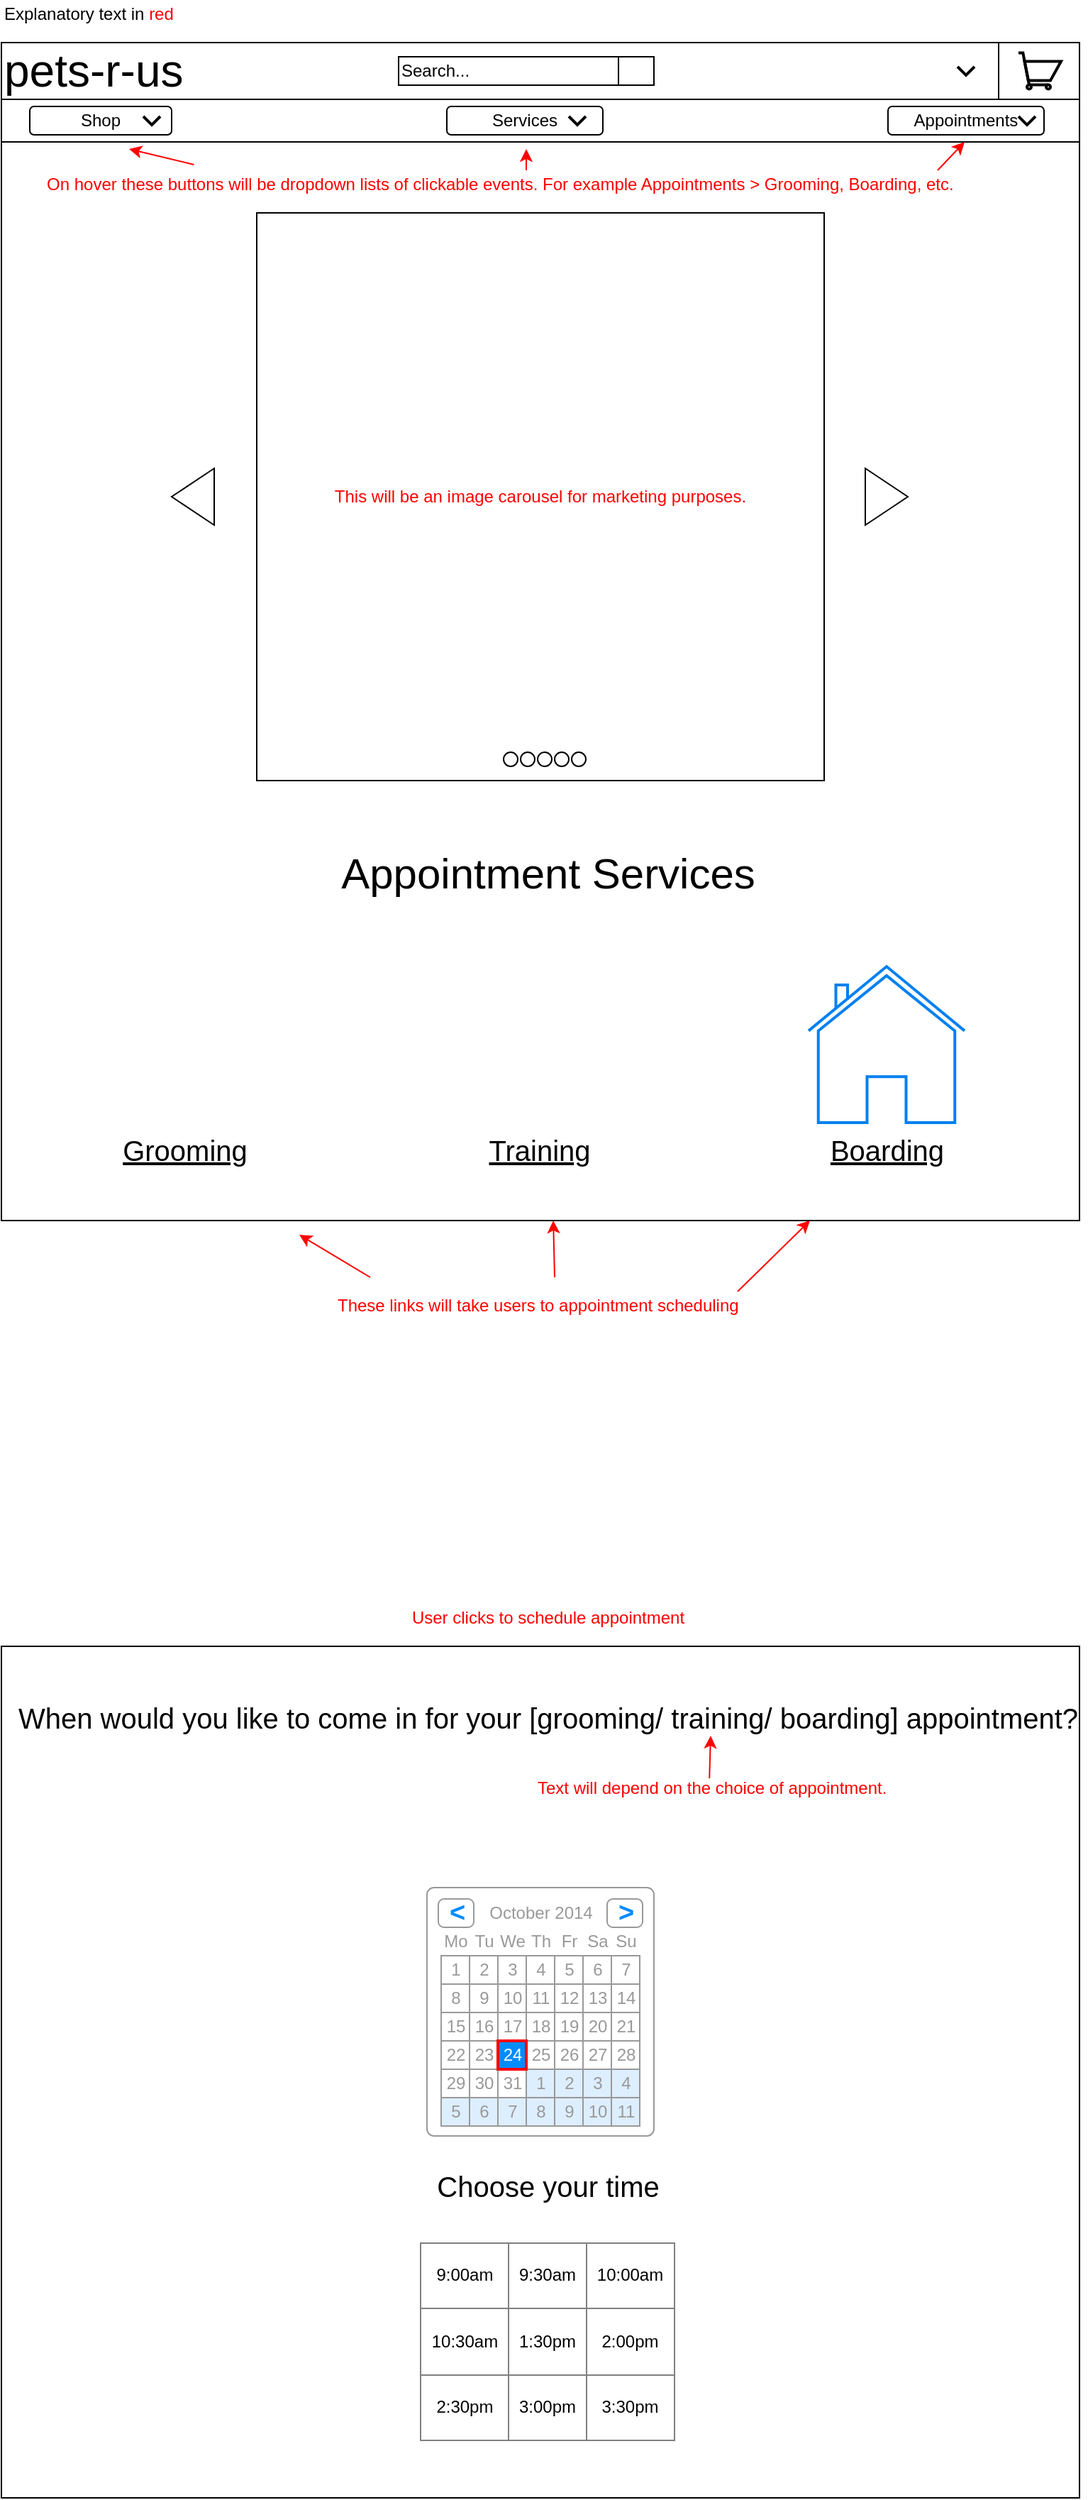 <mxfile version="13.10.0" type="github">
  <diagram id="vqAz7mFe_bX8_XPS133d" name="Page-1">
    <mxGraphModel dx="1426" dy="794" grid="1" gridSize="10" guides="1" tooltips="1" connect="1" arrows="1" fold="1" page="1" pageScale="1" pageWidth="850" pageHeight="1100" math="0" shadow="0">
      <root>
        <mxCell id="0" />
        <mxCell id="1" parent="0" />
        <mxCell id="3avs3_zd8cKEyKvQoN6--27" value="" style="whiteSpace=wrap;html=1;aspect=fixed;" parent="1" vertex="1">
          <mxGeometry x="40" y="110" width="760" height="760" as="geometry" />
        </mxCell>
        <mxCell id="lcX1lfoyKaqcj_of0QZ5-1" value="&lt;font style=&quot;font-size: 32px&quot;&gt;pets-r-us&lt;/font&gt;" style="rounded=0;whiteSpace=wrap;html=1;align=left;" parent="1" vertex="1">
          <mxGeometry x="40" y="40" width="760" height="40" as="geometry" />
        </mxCell>
        <mxCell id="lcX1lfoyKaqcj_of0QZ5-2" value="" style="rounded=0;whiteSpace=wrap;html=1;" parent="1" vertex="1">
          <mxGeometry x="40" y="80" width="760" height="30" as="geometry" />
        </mxCell>
        <mxCell id="lcX1lfoyKaqcj_of0QZ5-3" value="&lt;font color=&quot;#ff0000&quot;&gt;This will be an image carousel for marketing purposes.&lt;/font&gt;" style="whiteSpace=wrap;html=1;aspect=fixed;" parent="1" vertex="1">
          <mxGeometry x="220" y="160" width="400" height="400" as="geometry" />
        </mxCell>
        <mxCell id="lcX1lfoyKaqcj_of0QZ5-4" value="" style="shape=image;html=1;verticalAlign=top;verticalLabelPosition=bottom;labelBackgroundColor=#ffffff;imageAspect=0;aspect=fixed;image=https://cdn4.iconfinder.com/data/icons/common-toolbar/36/Cut-2-128.png" parent="1" vertex="1">
          <mxGeometry x="119" y="682" width="128" height="128" as="geometry" />
        </mxCell>
        <mxCell id="lcX1lfoyKaqcj_of0QZ5-5" value="" style="shape=image;html=1;verticalAlign=top;verticalLabelPosition=bottom;labelBackgroundColor=#ffffff;imageAspect=0;aspect=fixed;image=https://cdn4.iconfinder.com/data/icons/general-office/91/General_Office_06-128.png" parent="1" vertex="1">
          <mxGeometry x="356" y="680" width="128" height="128" as="geometry" />
        </mxCell>
        <mxCell id="lcX1lfoyKaqcj_of0QZ5-6" value="" style="html=1;verticalLabelPosition=bottom;align=center;labelBackgroundColor=#ffffff;verticalAlign=top;strokeWidth=2;strokeColor=#0080F0;shadow=0;dashed=0;shape=mxgraph.ios7.icons.home;" parent="1" vertex="1">
          <mxGeometry x="609" y="691" width="110" height="110" as="geometry" />
        </mxCell>
        <mxCell id="lcX1lfoyKaqcj_of0QZ5-8" value="&lt;font style=&quot;font-size: 30px&quot;&gt;Appointment Services&lt;/font&gt;" style="text;html=1;align=center;verticalAlign=middle;resizable=0;points=[];autosize=1;" parent="1" vertex="1">
          <mxGeometry x="270" y="610" width="310" height="30" as="geometry" />
        </mxCell>
        <mxCell id="lcX1lfoyKaqcj_of0QZ5-9" value="&lt;font style=&quot;font-size: 20px&quot;&gt;&lt;u&gt;Grooming&lt;/u&gt;&lt;/font&gt;" style="text;html=1;align=center;verticalAlign=middle;resizable=0;points=[];autosize=1;" parent="1" vertex="1">
          <mxGeometry x="119" y="810" width="100" height="20" as="geometry" />
        </mxCell>
        <mxCell id="lcX1lfoyKaqcj_of0QZ5-10" value="&lt;font style=&quot;font-size: 20px&quot;&gt;&lt;u&gt;Training&lt;/u&gt;&lt;/font&gt;" style="text;html=1;align=center;verticalAlign=middle;resizable=0;points=[];autosize=1;" parent="1" vertex="1">
          <mxGeometry x="374" y="810" width="90" height="20" as="geometry" />
        </mxCell>
        <mxCell id="lcX1lfoyKaqcj_of0QZ5-11" value="&lt;font style=&quot;font-size: 20px&quot;&gt;&lt;u&gt;Boarding&lt;/u&gt;&lt;/font&gt;" style="text;html=1;align=center;verticalAlign=middle;resizable=0;points=[];autosize=1;" parent="1" vertex="1">
          <mxGeometry x="614" y="810" width="100" height="20" as="geometry" />
        </mxCell>
        <mxCell id="3avs3_zd8cKEyKvQoN6--1" value="Search..." style="rounded=0;whiteSpace=wrap;html=1;align=left;" parent="1" vertex="1">
          <mxGeometry x="320" y="50" width="180" height="20" as="geometry" />
        </mxCell>
        <mxCell id="3avs3_zd8cKEyKvQoN6--2" value="" style="shape=image;html=1;verticalAlign=top;verticalLabelPosition=bottom;labelBackgroundColor=#ffffff;imageAspect=0;aspect=fixed;image=https://cdn4.iconfinder.com/data/icons/basic-user-interface-elements/700/zoom-normal-regular-128.png" parent="1" vertex="1">
          <mxGeometry x="480" y="50" width="20" height="20" as="geometry" />
        </mxCell>
        <mxCell id="3avs3_zd8cKEyKvQoN6--5" value="" style="endArrow=none;html=1;" parent="1" edge="1">
          <mxGeometry width="50" height="50" relative="1" as="geometry">
            <mxPoint x="475" y="70" as="sourcePoint" />
            <mxPoint x="475" y="50" as="targetPoint" />
          </mxGeometry>
        </mxCell>
        <mxCell id="3avs3_zd8cKEyKvQoN6--6" value="" style="shape=image;html=1;verticalAlign=top;verticalLabelPosition=bottom;labelBackgroundColor=#ffffff;imageAspect=0;aspect=fixed;image=https://cdn3.iconfinder.com/data/icons/fugue/icon_shadowless/user-silhouette.png" parent="1" vertex="1">
          <mxGeometry x="684" y="45" width="30" height="30" as="geometry" />
        </mxCell>
        <mxCell id="3avs3_zd8cKEyKvQoN6--7" value="" style="html=1;verticalLabelPosition=bottom;align=center;labelBackgroundColor=#ffffff;verticalAlign=top;strokeWidth=2;shadow=0;dashed=0;shape=mxgraph.ios7.icons.shopping_cart;" parent="1" vertex="1">
          <mxGeometry x="757" y="47.25" width="30" height="25.5" as="geometry" />
        </mxCell>
        <mxCell id="3avs3_zd8cKEyKvQoN6--8" value="" style="html=1;verticalLabelPosition=bottom;labelBackgroundColor=#ffffff;verticalAlign=top;shadow=0;dashed=0;strokeWidth=2;shape=mxgraph.ios7.misc.down;" parent="1" vertex="1">
          <mxGeometry x="714" y="57" width="12" height="6" as="geometry" />
        </mxCell>
        <mxCell id="3avs3_zd8cKEyKvQoN6--9" value="" style="endArrow=none;html=1;" parent="1" edge="1">
          <mxGeometry width="50" height="50" relative="1" as="geometry">
            <mxPoint x="743" y="80" as="sourcePoint" />
            <mxPoint x="743" y="40" as="targetPoint" />
          </mxGeometry>
        </mxCell>
        <mxCell id="3avs3_zd8cKEyKvQoN6--10" value="Shop" style="rounded=1;whiteSpace=wrap;html=1;strokeColor=#000000;align=center;" parent="1" vertex="1">
          <mxGeometry x="60" y="85" width="100" height="20" as="geometry" />
        </mxCell>
        <mxCell id="3avs3_zd8cKEyKvQoN6--11" value="Services" style="rounded=1;whiteSpace=wrap;html=1;strokeColor=#000000;align=center;" parent="1" vertex="1">
          <mxGeometry x="354" y="85" width="110" height="20" as="geometry" />
        </mxCell>
        <mxCell id="3avs3_zd8cKEyKvQoN6--12" value="Appointments" style="rounded=1;whiteSpace=wrap;html=1;strokeColor=#000000;align=center;" parent="1" vertex="1">
          <mxGeometry x="665" y="85" width="110" height="20" as="geometry" />
        </mxCell>
        <mxCell id="3avs3_zd8cKEyKvQoN6--13" value="" style="html=1;verticalLabelPosition=bottom;labelBackgroundColor=#ffffff;verticalAlign=top;shadow=0;dashed=0;strokeWidth=2;shape=mxgraph.ios7.misc.down;" parent="1" vertex="1">
          <mxGeometry x="140" y="92" width="12" height="6" as="geometry" />
        </mxCell>
        <mxCell id="3avs3_zd8cKEyKvQoN6--14" value="" style="html=1;verticalLabelPosition=bottom;labelBackgroundColor=#ffffff;verticalAlign=top;shadow=0;dashed=0;strokeWidth=2;shape=mxgraph.ios7.misc.down;" parent="1" vertex="1">
          <mxGeometry x="440" y="92" width="12" height="6" as="geometry" />
        </mxCell>
        <mxCell id="3avs3_zd8cKEyKvQoN6--15" value="" style="html=1;verticalLabelPosition=bottom;labelBackgroundColor=#ffffff;verticalAlign=top;shadow=0;dashed=0;strokeWidth=2;shape=mxgraph.ios7.misc.down;" parent="1" vertex="1">
          <mxGeometry x="757" y="92" width="12" height="6" as="geometry" />
        </mxCell>
        <mxCell id="3avs3_zd8cKEyKvQoN6--16" value="" style="triangle;whiteSpace=wrap;html=1;strokeColor=#000000;" parent="1" vertex="1">
          <mxGeometry x="649" y="340" width="30" height="40" as="geometry" />
        </mxCell>
        <mxCell id="3avs3_zd8cKEyKvQoN6--17" value="" style="triangle;whiteSpace=wrap;html=1;strokeColor=#000000;direction=west;" parent="1" vertex="1">
          <mxGeometry x="160" y="340" width="30" height="40" as="geometry" />
        </mxCell>
        <mxCell id="3avs3_zd8cKEyKvQoN6--18" value="" style="ellipse;whiteSpace=wrap;html=1;aspect=fixed;strokeColor=#000000;" parent="1" vertex="1">
          <mxGeometry x="394" y="540" width="10" height="10" as="geometry" />
        </mxCell>
        <mxCell id="3avs3_zd8cKEyKvQoN6--19" value="" style="ellipse;whiteSpace=wrap;html=1;aspect=fixed;strokeColor=#000000;" parent="1" vertex="1">
          <mxGeometry x="406" y="540" width="10" height="10" as="geometry" />
        </mxCell>
        <mxCell id="3avs3_zd8cKEyKvQoN6--20" value="" style="ellipse;whiteSpace=wrap;html=1;aspect=fixed;strokeColor=#000000;" parent="1" vertex="1">
          <mxGeometry x="418" y="540" width="10" height="10" as="geometry" />
        </mxCell>
        <mxCell id="3avs3_zd8cKEyKvQoN6--23" value="" style="ellipse;whiteSpace=wrap;html=1;aspect=fixed;strokeColor=#000000;" parent="1" vertex="1">
          <mxGeometry x="430" y="540" width="10" height="10" as="geometry" />
        </mxCell>
        <mxCell id="3avs3_zd8cKEyKvQoN6--24" value="" style="ellipse;whiteSpace=wrap;html=1;aspect=fixed;strokeColor=#000000;" parent="1" vertex="1">
          <mxGeometry x="442" y="540" width="10" height="10" as="geometry" />
        </mxCell>
        <mxCell id="3avs3_zd8cKEyKvQoN6--38" value="&lt;font color=&quot;#ff0000&quot;&gt;On hover these buttons will be dropdown lists of clickable events. For example Appointments &amp;gt; Grooming, Boarding, etc.&lt;/font&gt;" style="text;html=1;strokeColor=none;fillColor=none;align=left;verticalAlign=middle;whiteSpace=wrap;rounded=0;" parent="1" vertex="1">
          <mxGeometry x="70" y="130" width="700" height="20" as="geometry" />
        </mxCell>
        <mxCell id="3avs3_zd8cKEyKvQoN6--41" value="" style="endArrow=classic;html=1;strokeColor=#FF0000;" parent="1" edge="1">
          <mxGeometry width="50" height="50" relative="1" as="geometry">
            <mxPoint x="700" y="130" as="sourcePoint" />
            <mxPoint x="719" y="110" as="targetPoint" />
          </mxGeometry>
        </mxCell>
        <mxCell id="3avs3_zd8cKEyKvQoN6--42" value="" style="endArrow=classic;html=1;strokeColor=#FF0000;" parent="1" edge="1">
          <mxGeometry width="50" height="50" relative="1" as="geometry">
            <mxPoint x="410" y="130" as="sourcePoint" />
            <mxPoint x="410" y="115" as="targetPoint" />
          </mxGeometry>
        </mxCell>
        <mxCell id="3avs3_zd8cKEyKvQoN6--43" value="Explanatory text in &lt;font color=&quot;#ff0000&quot;&gt;red&lt;/font&gt;" style="text;html=1;align=left;verticalAlign=middle;resizable=0;points=[];autosize=1;" parent="1" vertex="1">
          <mxGeometry x="40" y="10" width="130" height="20" as="geometry" />
        </mxCell>
        <mxCell id="3avs3_zd8cKEyKvQoN6--45" value="" style="endArrow=classic;html=1;strokeColor=#FF0000;exitX=0.151;exitY=-0.2;exitDx=0;exitDy=0;exitPerimeter=0;" parent="1" source="3avs3_zd8cKEyKvQoN6--38" edge="1">
          <mxGeometry width="50" height="50" relative="1" as="geometry">
            <mxPoint x="70" y="165" as="sourcePoint" />
            <mxPoint x="130" y="115" as="targetPoint" />
          </mxGeometry>
        </mxCell>
        <mxCell id="3avs3_zd8cKEyKvQoN6--46" value="&lt;font color=&quot;#ff0000&quot;&gt;These links will take users to appointment scheduling&lt;/font&gt;" style="text;html=1;align=left;verticalAlign=middle;resizable=0;points=[];autosize=1;" parent="1" vertex="1">
          <mxGeometry x="275" y="920" width="300" height="20" as="geometry" />
        </mxCell>
        <mxCell id="3avs3_zd8cKEyKvQoN6--47" value="" style="endArrow=classic;html=1;strokeColor=#FF0000;" parent="1" edge="1">
          <mxGeometry width="50" height="50" relative="1" as="geometry">
            <mxPoint x="559" y="920" as="sourcePoint" />
            <mxPoint x="610" y="870" as="targetPoint" />
          </mxGeometry>
        </mxCell>
        <mxCell id="3avs3_zd8cKEyKvQoN6--48" value="" style="endArrow=classic;html=1;strokeColor=#FF0000;" parent="1" target="3avs3_zd8cKEyKvQoN6--27" edge="1">
          <mxGeometry width="50" height="50" relative="1" as="geometry">
            <mxPoint x="430" y="910" as="sourcePoint" />
            <mxPoint x="480" y="860" as="targetPoint" />
          </mxGeometry>
        </mxCell>
        <mxCell id="3avs3_zd8cKEyKvQoN6--49" value="" style="endArrow=classic;html=1;strokeColor=#FF0000;" parent="1" edge="1">
          <mxGeometry width="50" height="50" relative="1" as="geometry">
            <mxPoint x="300" y="910" as="sourcePoint" />
            <mxPoint x="250" y="880" as="targetPoint" />
          </mxGeometry>
        </mxCell>
        <mxCell id="4yytLFHdvMiJD-wZ6Ume-1" value="" style="whiteSpace=wrap;html=1;" vertex="1" parent="1">
          <mxGeometry x="40" y="1170" width="760" height="600" as="geometry" />
        </mxCell>
        <mxCell id="4yytLFHdvMiJD-wZ6Ume-2" value="&lt;font color=&quot;#ff0000&quot;&gt;User clicks to schedule appointment&lt;/font&gt;" style="text;html=1;align=center;verticalAlign=middle;resizable=0;points=[];autosize=1;" vertex="1" parent="1">
          <mxGeometry x="320" y="1140" width="210" height="20" as="geometry" />
        </mxCell>
        <mxCell id="4yytLFHdvMiJD-wZ6Ume-3" value="" style="strokeWidth=1;shadow=0;dashed=0;align=center;html=1;shape=mxgraph.mockup.forms.rrect;rSize=5;strokeColor=#999999;fillColor=#ffffff;" vertex="1" parent="1">
          <mxGeometry x="340" y="1340" width="160" height="175" as="geometry" />
        </mxCell>
        <mxCell id="4yytLFHdvMiJD-wZ6Ume-4" value="October 2014" style="strokeWidth=1;shadow=0;dashed=0;align=center;html=1;shape=mxgraph.mockup.forms.anchor;fontColor=#999999;" vertex="1" parent="4yytLFHdvMiJD-wZ6Ume-3">
          <mxGeometry x="30" y="8" width="100" height="20" as="geometry" />
        </mxCell>
        <mxCell id="4yytLFHdvMiJD-wZ6Ume-5" value="&lt;" style="strokeWidth=1;shadow=0;dashed=0;align=center;html=1;shape=mxgraph.mockup.forms.rrect;rSize=4;strokeColor=#999999;fontColor=#008cff;fontSize=19;fontStyle=1;" vertex="1" parent="4yytLFHdvMiJD-wZ6Ume-3">
          <mxGeometry x="8" y="8" width="25" height="20" as="geometry" />
        </mxCell>
        <mxCell id="4yytLFHdvMiJD-wZ6Ume-6" value="&gt;" style="strokeWidth=1;shadow=0;dashed=0;align=center;html=1;shape=mxgraph.mockup.forms.rrect;rSize=4;strokeColor=#999999;fontColor=#008cff;fontSize=19;fontStyle=1;" vertex="1" parent="4yytLFHdvMiJD-wZ6Ume-3">
          <mxGeometry x="127" y="8" width="25" height="20" as="geometry" />
        </mxCell>
        <mxCell id="4yytLFHdvMiJD-wZ6Ume-7" value="Mo" style="strokeWidth=1;shadow=0;dashed=0;align=center;html=1;shape=mxgraph.mockup.forms.anchor;fontColor=#999999;" vertex="1" parent="4yytLFHdvMiJD-wZ6Ume-3">
          <mxGeometry x="10" y="28" width="20" height="20" as="geometry" />
        </mxCell>
        <mxCell id="4yytLFHdvMiJD-wZ6Ume-8" value="Tu" style="strokeWidth=1;shadow=0;dashed=0;align=center;html=1;shape=mxgraph.mockup.forms.anchor;fontColor=#999999;" vertex="1" parent="4yytLFHdvMiJD-wZ6Ume-3">
          <mxGeometry x="30" y="28" width="20" height="20" as="geometry" />
        </mxCell>
        <mxCell id="4yytLFHdvMiJD-wZ6Ume-9" value="We" style="strokeWidth=1;shadow=0;dashed=0;align=center;html=1;shape=mxgraph.mockup.forms.anchor;fontColor=#999999;" vertex="1" parent="4yytLFHdvMiJD-wZ6Ume-3">
          <mxGeometry x="50" y="28" width="20" height="20" as="geometry" />
        </mxCell>
        <mxCell id="4yytLFHdvMiJD-wZ6Ume-10" value="Th" style="strokeWidth=1;shadow=0;dashed=0;align=center;html=1;shape=mxgraph.mockup.forms.anchor;fontColor=#999999;" vertex="1" parent="4yytLFHdvMiJD-wZ6Ume-3">
          <mxGeometry x="70" y="28" width="20" height="20" as="geometry" />
        </mxCell>
        <mxCell id="4yytLFHdvMiJD-wZ6Ume-11" value="Fr" style="strokeWidth=1;shadow=0;dashed=0;align=center;html=1;shape=mxgraph.mockup.forms.anchor;fontColor=#999999;" vertex="1" parent="4yytLFHdvMiJD-wZ6Ume-3">
          <mxGeometry x="90" y="28" width="20" height="20" as="geometry" />
        </mxCell>
        <mxCell id="4yytLFHdvMiJD-wZ6Ume-12" value="Sa" style="strokeWidth=1;shadow=0;dashed=0;align=center;html=1;shape=mxgraph.mockup.forms.anchor;fontColor=#999999;" vertex="1" parent="4yytLFHdvMiJD-wZ6Ume-3">
          <mxGeometry x="110" y="28" width="20" height="20" as="geometry" />
        </mxCell>
        <mxCell id="4yytLFHdvMiJD-wZ6Ume-13" value="Su" style="strokeWidth=1;shadow=0;dashed=0;align=center;html=1;shape=mxgraph.mockup.forms.anchor;fontColor=#999999;" vertex="1" parent="4yytLFHdvMiJD-wZ6Ume-3">
          <mxGeometry x="130" y="28" width="20" height="20" as="geometry" />
        </mxCell>
        <mxCell id="4yytLFHdvMiJD-wZ6Ume-14" value="1" style="strokeWidth=1;shadow=0;dashed=0;align=center;html=1;shape=mxgraph.mockup.forms.rrect;rSize=0;strokeColor=#999999;fontColor=#999999;" vertex="1" parent="4yytLFHdvMiJD-wZ6Ume-3">
          <mxGeometry x="10" y="48" width="20" height="20" as="geometry" />
        </mxCell>
        <mxCell id="4yytLFHdvMiJD-wZ6Ume-15" value="2" style="strokeWidth=1;shadow=0;dashed=0;align=center;html=1;shape=mxgraph.mockup.forms.rrect;rSize=0;strokeColor=#999999;fontColor=#999999;" vertex="1" parent="4yytLFHdvMiJD-wZ6Ume-3">
          <mxGeometry x="30" y="48" width="20" height="20" as="geometry" />
        </mxCell>
        <mxCell id="4yytLFHdvMiJD-wZ6Ume-16" value="3" style="strokeWidth=1;shadow=0;dashed=0;align=center;html=1;shape=mxgraph.mockup.forms.rrect;rSize=0;strokeColor=#999999;fontColor=#999999;" vertex="1" parent="4yytLFHdvMiJD-wZ6Ume-3">
          <mxGeometry x="50" y="48" width="20" height="20" as="geometry" />
        </mxCell>
        <mxCell id="4yytLFHdvMiJD-wZ6Ume-17" value="4" style="strokeWidth=1;shadow=0;dashed=0;align=center;html=1;shape=mxgraph.mockup.forms.rrect;rSize=0;strokeColor=#999999;fontColor=#999999;" vertex="1" parent="4yytLFHdvMiJD-wZ6Ume-3">
          <mxGeometry x="70" y="48" width="20" height="20" as="geometry" />
        </mxCell>
        <mxCell id="4yytLFHdvMiJD-wZ6Ume-18" value="5" style="strokeWidth=1;shadow=0;dashed=0;align=center;html=1;shape=mxgraph.mockup.forms.rrect;rSize=0;strokeColor=#999999;fontColor=#999999;" vertex="1" parent="4yytLFHdvMiJD-wZ6Ume-3">
          <mxGeometry x="90" y="48" width="20" height="20" as="geometry" />
        </mxCell>
        <mxCell id="4yytLFHdvMiJD-wZ6Ume-19" value="6" style="strokeWidth=1;shadow=0;dashed=0;align=center;html=1;shape=mxgraph.mockup.forms.rrect;rSize=0;strokeColor=#999999;fontColor=#999999;" vertex="1" parent="4yytLFHdvMiJD-wZ6Ume-3">
          <mxGeometry x="110" y="48" width="20" height="20" as="geometry" />
        </mxCell>
        <mxCell id="4yytLFHdvMiJD-wZ6Ume-20" value="7" style="strokeWidth=1;shadow=0;dashed=0;align=center;html=1;shape=mxgraph.mockup.forms.rrect;rSize=0;strokeColor=#999999;fontColor=#999999;" vertex="1" parent="4yytLFHdvMiJD-wZ6Ume-3">
          <mxGeometry x="130" y="48" width="20" height="20" as="geometry" />
        </mxCell>
        <mxCell id="4yytLFHdvMiJD-wZ6Ume-21" value="8" style="strokeWidth=1;shadow=0;dashed=0;align=center;html=1;shape=mxgraph.mockup.forms.rrect;rSize=0;strokeColor=#999999;fontColor=#999999;" vertex="1" parent="4yytLFHdvMiJD-wZ6Ume-3">
          <mxGeometry x="10" y="68" width="20" height="20" as="geometry" />
        </mxCell>
        <mxCell id="4yytLFHdvMiJD-wZ6Ume-22" value="9" style="strokeWidth=1;shadow=0;dashed=0;align=center;html=1;shape=mxgraph.mockup.forms.rrect;rSize=0;strokeColor=#999999;fontColor=#999999;" vertex="1" parent="4yytLFHdvMiJD-wZ6Ume-3">
          <mxGeometry x="30" y="68" width="20" height="20" as="geometry" />
        </mxCell>
        <mxCell id="4yytLFHdvMiJD-wZ6Ume-23" value="10" style="strokeWidth=1;shadow=0;dashed=0;align=center;html=1;shape=mxgraph.mockup.forms.rrect;rSize=0;strokeColor=#999999;fontColor=#999999;" vertex="1" parent="4yytLFHdvMiJD-wZ6Ume-3">
          <mxGeometry x="50" y="68" width="20" height="20" as="geometry" />
        </mxCell>
        <mxCell id="4yytLFHdvMiJD-wZ6Ume-24" value="11" style="strokeWidth=1;shadow=0;dashed=0;align=center;html=1;shape=mxgraph.mockup.forms.rrect;rSize=0;strokeColor=#999999;fontColor=#999999;" vertex="1" parent="4yytLFHdvMiJD-wZ6Ume-3">
          <mxGeometry x="70" y="68" width="20" height="20" as="geometry" />
        </mxCell>
        <mxCell id="4yytLFHdvMiJD-wZ6Ume-25" value="12" style="strokeWidth=1;shadow=0;dashed=0;align=center;html=1;shape=mxgraph.mockup.forms.rrect;rSize=0;strokeColor=#999999;fontColor=#999999;" vertex="1" parent="4yytLFHdvMiJD-wZ6Ume-3">
          <mxGeometry x="90" y="68" width="20" height="20" as="geometry" />
        </mxCell>
        <mxCell id="4yytLFHdvMiJD-wZ6Ume-26" value="13" style="strokeWidth=1;shadow=0;dashed=0;align=center;html=1;shape=mxgraph.mockup.forms.rrect;rSize=0;strokeColor=#999999;fontColor=#999999;" vertex="1" parent="4yytLFHdvMiJD-wZ6Ume-3">
          <mxGeometry x="110" y="68" width="20" height="20" as="geometry" />
        </mxCell>
        <mxCell id="4yytLFHdvMiJD-wZ6Ume-27" value="14" style="strokeWidth=1;shadow=0;dashed=0;align=center;html=1;shape=mxgraph.mockup.forms.rrect;rSize=0;strokeColor=#999999;fontColor=#999999;" vertex="1" parent="4yytLFHdvMiJD-wZ6Ume-3">
          <mxGeometry x="130" y="68" width="20" height="20" as="geometry" />
        </mxCell>
        <mxCell id="4yytLFHdvMiJD-wZ6Ume-28" value="15" style="strokeWidth=1;shadow=0;dashed=0;align=center;html=1;shape=mxgraph.mockup.forms.rrect;rSize=0;strokeColor=#999999;fontColor=#999999;" vertex="1" parent="4yytLFHdvMiJD-wZ6Ume-3">
          <mxGeometry x="10" y="88" width="20" height="20" as="geometry" />
        </mxCell>
        <mxCell id="4yytLFHdvMiJD-wZ6Ume-29" value="16" style="strokeWidth=1;shadow=0;dashed=0;align=center;html=1;shape=mxgraph.mockup.forms.rrect;rSize=0;strokeColor=#999999;fontColor=#999999;" vertex="1" parent="4yytLFHdvMiJD-wZ6Ume-3">
          <mxGeometry x="30" y="88" width="20" height="20" as="geometry" />
        </mxCell>
        <mxCell id="4yytLFHdvMiJD-wZ6Ume-30" value="17" style="strokeWidth=1;shadow=0;dashed=0;align=center;html=1;shape=mxgraph.mockup.forms.rrect;rSize=0;strokeColor=#999999;fontColor=#999999;" vertex="1" parent="4yytLFHdvMiJD-wZ6Ume-3">
          <mxGeometry x="50" y="88" width="20" height="20" as="geometry" />
        </mxCell>
        <mxCell id="4yytLFHdvMiJD-wZ6Ume-31" value="18" style="strokeWidth=1;shadow=0;dashed=0;align=center;html=1;shape=mxgraph.mockup.forms.rrect;rSize=0;strokeColor=#999999;fontColor=#999999;" vertex="1" parent="4yytLFHdvMiJD-wZ6Ume-3">
          <mxGeometry x="70" y="88" width="20" height="20" as="geometry" />
        </mxCell>
        <mxCell id="4yytLFHdvMiJD-wZ6Ume-32" value="19" style="strokeWidth=1;shadow=0;dashed=0;align=center;html=1;shape=mxgraph.mockup.forms.rrect;rSize=0;strokeColor=#999999;fontColor=#999999;" vertex="1" parent="4yytLFHdvMiJD-wZ6Ume-3">
          <mxGeometry x="90" y="88" width="20" height="20" as="geometry" />
        </mxCell>
        <mxCell id="4yytLFHdvMiJD-wZ6Ume-33" value="20" style="strokeWidth=1;shadow=0;dashed=0;align=center;html=1;shape=mxgraph.mockup.forms.rrect;rSize=0;strokeColor=#999999;fontColor=#999999;" vertex="1" parent="4yytLFHdvMiJD-wZ6Ume-3">
          <mxGeometry x="110" y="88" width="20" height="20" as="geometry" />
        </mxCell>
        <mxCell id="4yytLFHdvMiJD-wZ6Ume-34" value="21" style="strokeWidth=1;shadow=0;dashed=0;align=center;html=1;shape=mxgraph.mockup.forms.rrect;rSize=0;strokeColor=#999999;fontColor=#999999;" vertex="1" parent="4yytLFHdvMiJD-wZ6Ume-3">
          <mxGeometry x="130" y="88" width="20" height="20" as="geometry" />
        </mxCell>
        <mxCell id="4yytLFHdvMiJD-wZ6Ume-35" value="22" style="strokeWidth=1;shadow=0;dashed=0;align=center;html=1;shape=mxgraph.mockup.forms.rrect;rSize=0;strokeColor=#999999;fontColor=#999999;" vertex="1" parent="4yytLFHdvMiJD-wZ6Ume-3">
          <mxGeometry x="10" y="108" width="20" height="20" as="geometry" />
        </mxCell>
        <mxCell id="4yytLFHdvMiJD-wZ6Ume-36" value="23" style="strokeWidth=1;shadow=0;dashed=0;align=center;html=1;shape=mxgraph.mockup.forms.rrect;rSize=0;strokeColor=#999999;fontColor=#999999;" vertex="1" parent="4yytLFHdvMiJD-wZ6Ume-3">
          <mxGeometry x="30" y="108" width="20" height="20" as="geometry" />
        </mxCell>
        <mxCell id="4yytLFHdvMiJD-wZ6Ume-37" value="25" style="strokeWidth=1;shadow=0;dashed=0;align=center;html=1;shape=mxgraph.mockup.forms.rrect;rSize=0;strokeColor=#999999;fontColor=#999999;" vertex="1" parent="4yytLFHdvMiJD-wZ6Ume-3">
          <mxGeometry x="70" y="108" width="20" height="20" as="geometry" />
        </mxCell>
        <mxCell id="4yytLFHdvMiJD-wZ6Ume-38" value="26" style="strokeWidth=1;shadow=0;dashed=0;align=center;html=1;shape=mxgraph.mockup.forms.rrect;rSize=0;strokeColor=#999999;fontColor=#999999;" vertex="1" parent="4yytLFHdvMiJD-wZ6Ume-3">
          <mxGeometry x="90" y="108" width="20" height="20" as="geometry" />
        </mxCell>
        <mxCell id="4yytLFHdvMiJD-wZ6Ume-39" value="27" style="strokeWidth=1;shadow=0;dashed=0;align=center;html=1;shape=mxgraph.mockup.forms.rrect;rSize=0;strokeColor=#999999;fontColor=#999999;" vertex="1" parent="4yytLFHdvMiJD-wZ6Ume-3">
          <mxGeometry x="110" y="108" width="20" height="20" as="geometry" />
        </mxCell>
        <mxCell id="4yytLFHdvMiJD-wZ6Ume-40" value="28" style="strokeWidth=1;shadow=0;dashed=0;align=center;html=1;shape=mxgraph.mockup.forms.rrect;rSize=0;strokeColor=#999999;fontColor=#999999;" vertex="1" parent="4yytLFHdvMiJD-wZ6Ume-3">
          <mxGeometry x="130" y="108" width="20" height="20" as="geometry" />
        </mxCell>
        <mxCell id="4yytLFHdvMiJD-wZ6Ume-41" value="29" style="strokeWidth=1;shadow=0;dashed=0;align=center;html=1;shape=mxgraph.mockup.forms.rrect;rSize=0;strokeColor=#999999;fontColor=#999999;" vertex="1" parent="4yytLFHdvMiJD-wZ6Ume-3">
          <mxGeometry x="10" y="128" width="20" height="20" as="geometry" />
        </mxCell>
        <mxCell id="4yytLFHdvMiJD-wZ6Ume-42" value="30" style="strokeWidth=1;shadow=0;dashed=0;align=center;html=1;shape=mxgraph.mockup.forms.rrect;rSize=0;strokeColor=#999999;fontColor=#999999;" vertex="1" parent="4yytLFHdvMiJD-wZ6Ume-3">
          <mxGeometry x="30" y="128" width="20" height="20" as="geometry" />
        </mxCell>
        <mxCell id="4yytLFHdvMiJD-wZ6Ume-43" value="31" style="strokeWidth=1;shadow=0;dashed=0;align=center;html=1;shape=mxgraph.mockup.forms.rrect;rSize=0;strokeColor=#999999;fontColor=#999999;" vertex="1" parent="4yytLFHdvMiJD-wZ6Ume-3">
          <mxGeometry x="50" y="128" width="20" height="20" as="geometry" />
        </mxCell>
        <mxCell id="4yytLFHdvMiJD-wZ6Ume-44" value="1" style="strokeWidth=1;shadow=0;dashed=0;align=center;html=1;shape=mxgraph.mockup.forms.rrect;rSize=0;strokeColor=#999999;fontColor=#999999;fillColor=#ddeeff;" vertex="1" parent="4yytLFHdvMiJD-wZ6Ume-3">
          <mxGeometry x="70" y="128" width="20" height="20" as="geometry" />
        </mxCell>
        <mxCell id="4yytLFHdvMiJD-wZ6Ume-45" value="2" style="strokeWidth=1;shadow=0;dashed=0;align=center;html=1;shape=mxgraph.mockup.forms.rrect;rSize=0;strokeColor=#999999;fontColor=#999999;fillColor=#ddeeff;" vertex="1" parent="4yytLFHdvMiJD-wZ6Ume-3">
          <mxGeometry x="90" y="128" width="20" height="20" as="geometry" />
        </mxCell>
        <mxCell id="4yytLFHdvMiJD-wZ6Ume-46" value="3" style="strokeWidth=1;shadow=0;dashed=0;align=center;html=1;shape=mxgraph.mockup.forms.rrect;rSize=0;strokeColor=#999999;fontColor=#999999;fillColor=#ddeeff;" vertex="1" parent="4yytLFHdvMiJD-wZ6Ume-3">
          <mxGeometry x="110" y="128" width="20" height="20" as="geometry" />
        </mxCell>
        <mxCell id="4yytLFHdvMiJD-wZ6Ume-47" value="4" style="strokeWidth=1;shadow=0;dashed=0;align=center;html=1;shape=mxgraph.mockup.forms.rrect;rSize=0;strokeColor=#999999;fontColor=#999999;fillColor=#ddeeff;" vertex="1" parent="4yytLFHdvMiJD-wZ6Ume-3">
          <mxGeometry x="130" y="128" width="20" height="20" as="geometry" />
        </mxCell>
        <mxCell id="4yytLFHdvMiJD-wZ6Ume-48" value="5" style="strokeWidth=1;shadow=0;dashed=0;align=center;html=1;shape=mxgraph.mockup.forms.rrect;rSize=0;strokeColor=#999999;fontColor=#999999;fillColor=#ddeeff;" vertex="1" parent="4yytLFHdvMiJD-wZ6Ume-3">
          <mxGeometry x="10" y="148" width="20" height="20" as="geometry" />
        </mxCell>
        <mxCell id="4yytLFHdvMiJD-wZ6Ume-49" value="6" style="strokeWidth=1;shadow=0;dashed=0;align=center;html=1;shape=mxgraph.mockup.forms.rrect;rSize=0;strokeColor=#999999;fontColor=#999999;fillColor=#ddeeff;" vertex="1" parent="4yytLFHdvMiJD-wZ6Ume-3">
          <mxGeometry x="30" y="148" width="20" height="20" as="geometry" />
        </mxCell>
        <mxCell id="4yytLFHdvMiJD-wZ6Ume-50" value="7" style="strokeWidth=1;shadow=0;dashed=0;align=center;html=1;shape=mxgraph.mockup.forms.rrect;rSize=0;strokeColor=#999999;fontColor=#999999;fillColor=#ddeeff;" vertex="1" parent="4yytLFHdvMiJD-wZ6Ume-3">
          <mxGeometry x="50" y="148" width="20" height="20" as="geometry" />
        </mxCell>
        <mxCell id="4yytLFHdvMiJD-wZ6Ume-51" value="8" style="strokeWidth=1;shadow=0;dashed=0;align=center;html=1;shape=mxgraph.mockup.forms.rrect;rSize=0;strokeColor=#999999;fontColor=#999999;fillColor=#ddeeff;" vertex="1" parent="4yytLFHdvMiJD-wZ6Ume-3">
          <mxGeometry x="70" y="148" width="20" height="20" as="geometry" />
        </mxCell>
        <mxCell id="4yytLFHdvMiJD-wZ6Ume-52" value="9" style="strokeWidth=1;shadow=0;dashed=0;align=center;html=1;shape=mxgraph.mockup.forms.rrect;rSize=0;strokeColor=#999999;fontColor=#999999;fillColor=#ddeeff;" vertex="1" parent="4yytLFHdvMiJD-wZ6Ume-3">
          <mxGeometry x="90" y="148" width="20" height="20" as="geometry" />
        </mxCell>
        <mxCell id="4yytLFHdvMiJD-wZ6Ume-53" value="10" style="strokeWidth=1;shadow=0;dashed=0;align=center;html=1;shape=mxgraph.mockup.forms.rrect;rSize=0;strokeColor=#999999;fontColor=#999999;fillColor=#ddeeff;" vertex="1" parent="4yytLFHdvMiJD-wZ6Ume-3">
          <mxGeometry x="110" y="148" width="20" height="20" as="geometry" />
        </mxCell>
        <mxCell id="4yytLFHdvMiJD-wZ6Ume-54" value="11" style="strokeWidth=1;shadow=0;dashed=0;align=center;html=1;shape=mxgraph.mockup.forms.rrect;rSize=0;strokeColor=#999999;fontColor=#999999;fillColor=#ddeeff;" vertex="1" parent="4yytLFHdvMiJD-wZ6Ume-3">
          <mxGeometry x="130" y="148" width="20" height="20" as="geometry" />
        </mxCell>
        <mxCell id="4yytLFHdvMiJD-wZ6Ume-55" value="24" style="strokeWidth=1;shadow=0;dashed=0;align=center;html=1;shape=mxgraph.mockup.forms.rrect;rSize=0;strokeColor=#ff0000;fontColor=#ffffff;strokeWidth=2;fillColor=#008cff;" vertex="1" parent="4yytLFHdvMiJD-wZ6Ume-3">
          <mxGeometry x="50" y="108" width="20" height="20" as="geometry" />
        </mxCell>
        <mxCell id="4yytLFHdvMiJD-wZ6Ume-56" value="&lt;font style=&quot;font-size: 20px&quot;&gt;When would you like to come in for your [grooming/ training/ boarding] appointment?&lt;/font&gt;" style="text;html=1;align=center;verticalAlign=middle;resizable=0;points=[];autosize=1;" vertex="1" parent="1">
          <mxGeometry x="45" y="1210" width="760" height="20" as="geometry" />
        </mxCell>
        <mxCell id="4yytLFHdvMiJD-wZ6Ume-58" value="&lt;font color=&quot;#ff0000&quot;&gt;Text will depend on the choice of appointment.&lt;/font&gt;" style="text;html=1;align=left;verticalAlign=middle;resizable=0;points=[];autosize=1;" vertex="1" parent="1">
          <mxGeometry x="416" y="1260" width="260" height="20" as="geometry" />
        </mxCell>
        <mxCell id="4yytLFHdvMiJD-wZ6Ume-59" value="" style="endArrow=classic;html=1;exitX=0.435;exitY=0;exitDx=0;exitDy=0;exitPerimeter=0;fontColor=#FF0000;strokeColor=#FF0000;" edge="1" parent="1">
          <mxGeometry width="50" height="50" relative="1" as="geometry">
            <mxPoint x="539.1" y="1263" as="sourcePoint" />
            <mxPoint x="540" y="1233" as="targetPoint" />
          </mxGeometry>
        </mxCell>
        <mxCell id="4yytLFHdvMiJD-wZ6Ume-60" value="&lt;font style=&quot;font-size: 20px&quot; color=&quot;#000000&quot;&gt;Choose your time&lt;/font&gt;" style="text;html=1;align=center;verticalAlign=middle;resizable=0;points=[];autosize=1;fontColor=#FF0000;" vertex="1" parent="1">
          <mxGeometry x="340" y="1540" width="170" height="20" as="geometry" />
        </mxCell>
        <mxCell id="4yytLFHdvMiJD-wZ6Ume-61" value="&lt;table border=&quot;1&quot; width=&quot;100%&quot; style=&quot;width: 100% ; height: 100% ; border-collapse: collapse&quot;&gt;&lt;tbody&gt;&lt;tr&gt;&lt;td align=&quot;center&quot;&gt;&lt;font color=&quot;#000000&quot;&gt;9:00am&lt;/font&gt;&lt;/td&gt;&lt;td align=&quot;center&quot;&gt;&lt;font color=&quot;#000000&quot;&gt;9:30am&lt;/font&gt;&lt;/td&gt;&lt;td align=&quot;center&quot;&gt;&lt;font color=&quot;#000000&quot;&gt;10:00am&lt;/font&gt;&lt;/td&gt;&lt;/tr&gt;&lt;tr&gt;&lt;td align=&quot;center&quot;&gt;&lt;font color=&quot;#000000&quot;&gt;10:30am&lt;/font&gt;&lt;/td&gt;&lt;td align=&quot;center&quot;&gt;&lt;font color=&quot;#000000&quot;&gt;1:30pm&lt;/font&gt;&lt;/td&gt;&lt;td align=&quot;center&quot;&gt;&lt;font color=&quot;#000000&quot;&gt;2:00pm&lt;/font&gt;&lt;/td&gt;&lt;/tr&gt;&lt;tr&gt;&lt;td align=&quot;center&quot;&gt;&lt;font color=&quot;#000000&quot;&gt;2:30pm&lt;/font&gt;&lt;/td&gt;&lt;td align=&quot;center&quot;&gt;&lt;font color=&quot;#000000&quot;&gt;3:00pm&lt;/font&gt;&lt;/td&gt;&lt;td align=&quot;center&quot;&gt;&lt;font color=&quot;#000000&quot;&gt;3:30pm&lt;/font&gt;&lt;/td&gt;&lt;/tr&gt;&lt;/tbody&gt;&lt;/table&gt;" style="text;html=1;strokeColor=none;fillColor=none;overflow=fill;fontColor=#FF0000;" vertex="1" parent="1">
          <mxGeometry x="335" y="1590" width="180" height="140" as="geometry" />
        </mxCell>
      </root>
    </mxGraphModel>
  </diagram>
</mxfile>
